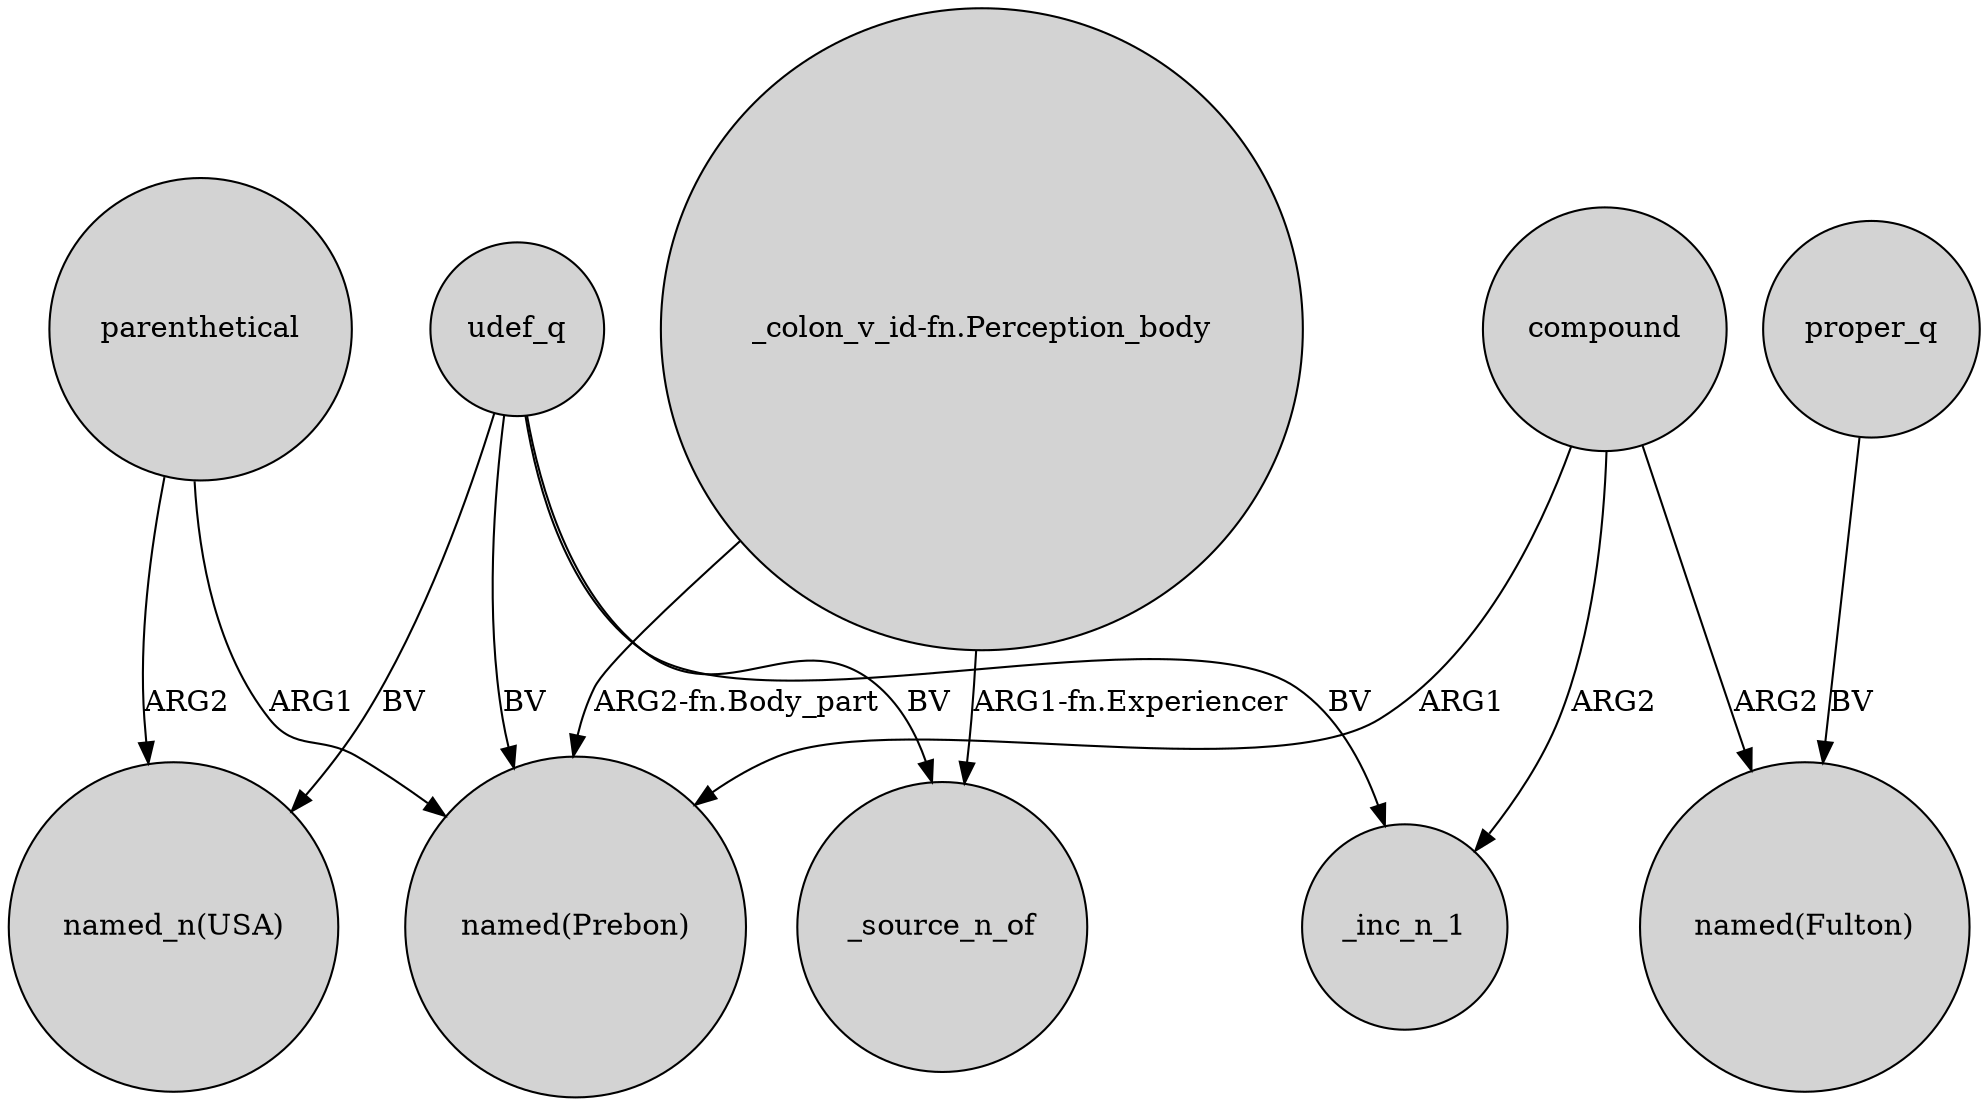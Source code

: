 digraph {
	node [shape=circle style=filled]
	compound -> "named(Prebon)" [label=ARG1]
	parenthetical -> "named_n(USA)" [label=ARG2]
	"_colon_v_id-fn.Perception_body" -> "named(Prebon)" [label="ARG2-fn.Body_part"]
	proper_q -> "named(Fulton)" [label=BV]
	udef_q -> "named(Prebon)" [label=BV]
	compound -> "named(Fulton)" [label=ARG2]
	parenthetical -> "named(Prebon)" [label=ARG1]
	udef_q -> "named_n(USA)" [label=BV]
	udef_q -> _inc_n_1 [label=BV]
	udef_q -> _source_n_of [label=BV]
	compound -> _inc_n_1 [label=ARG2]
	"_colon_v_id-fn.Perception_body" -> _source_n_of [label="ARG1-fn.Experiencer"]
}
